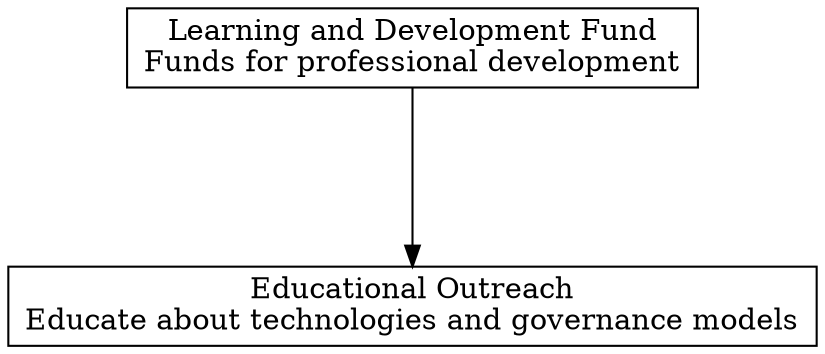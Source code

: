 digraph "" {
	graph [nodesep=0.6,
		rankdir=TB,
		ranksep=1.2
	];
	node [label="\N",
		shape=box
	];
	"Educational Outreach"	[label="Educational Outreach\nEducate about technologies and governance models"];
	"Learning and Development Fund"	[label="Learning and Development Fund\nFunds for professional development"];
	"Learning and Development Fund" -> "Educational Outreach";
}
